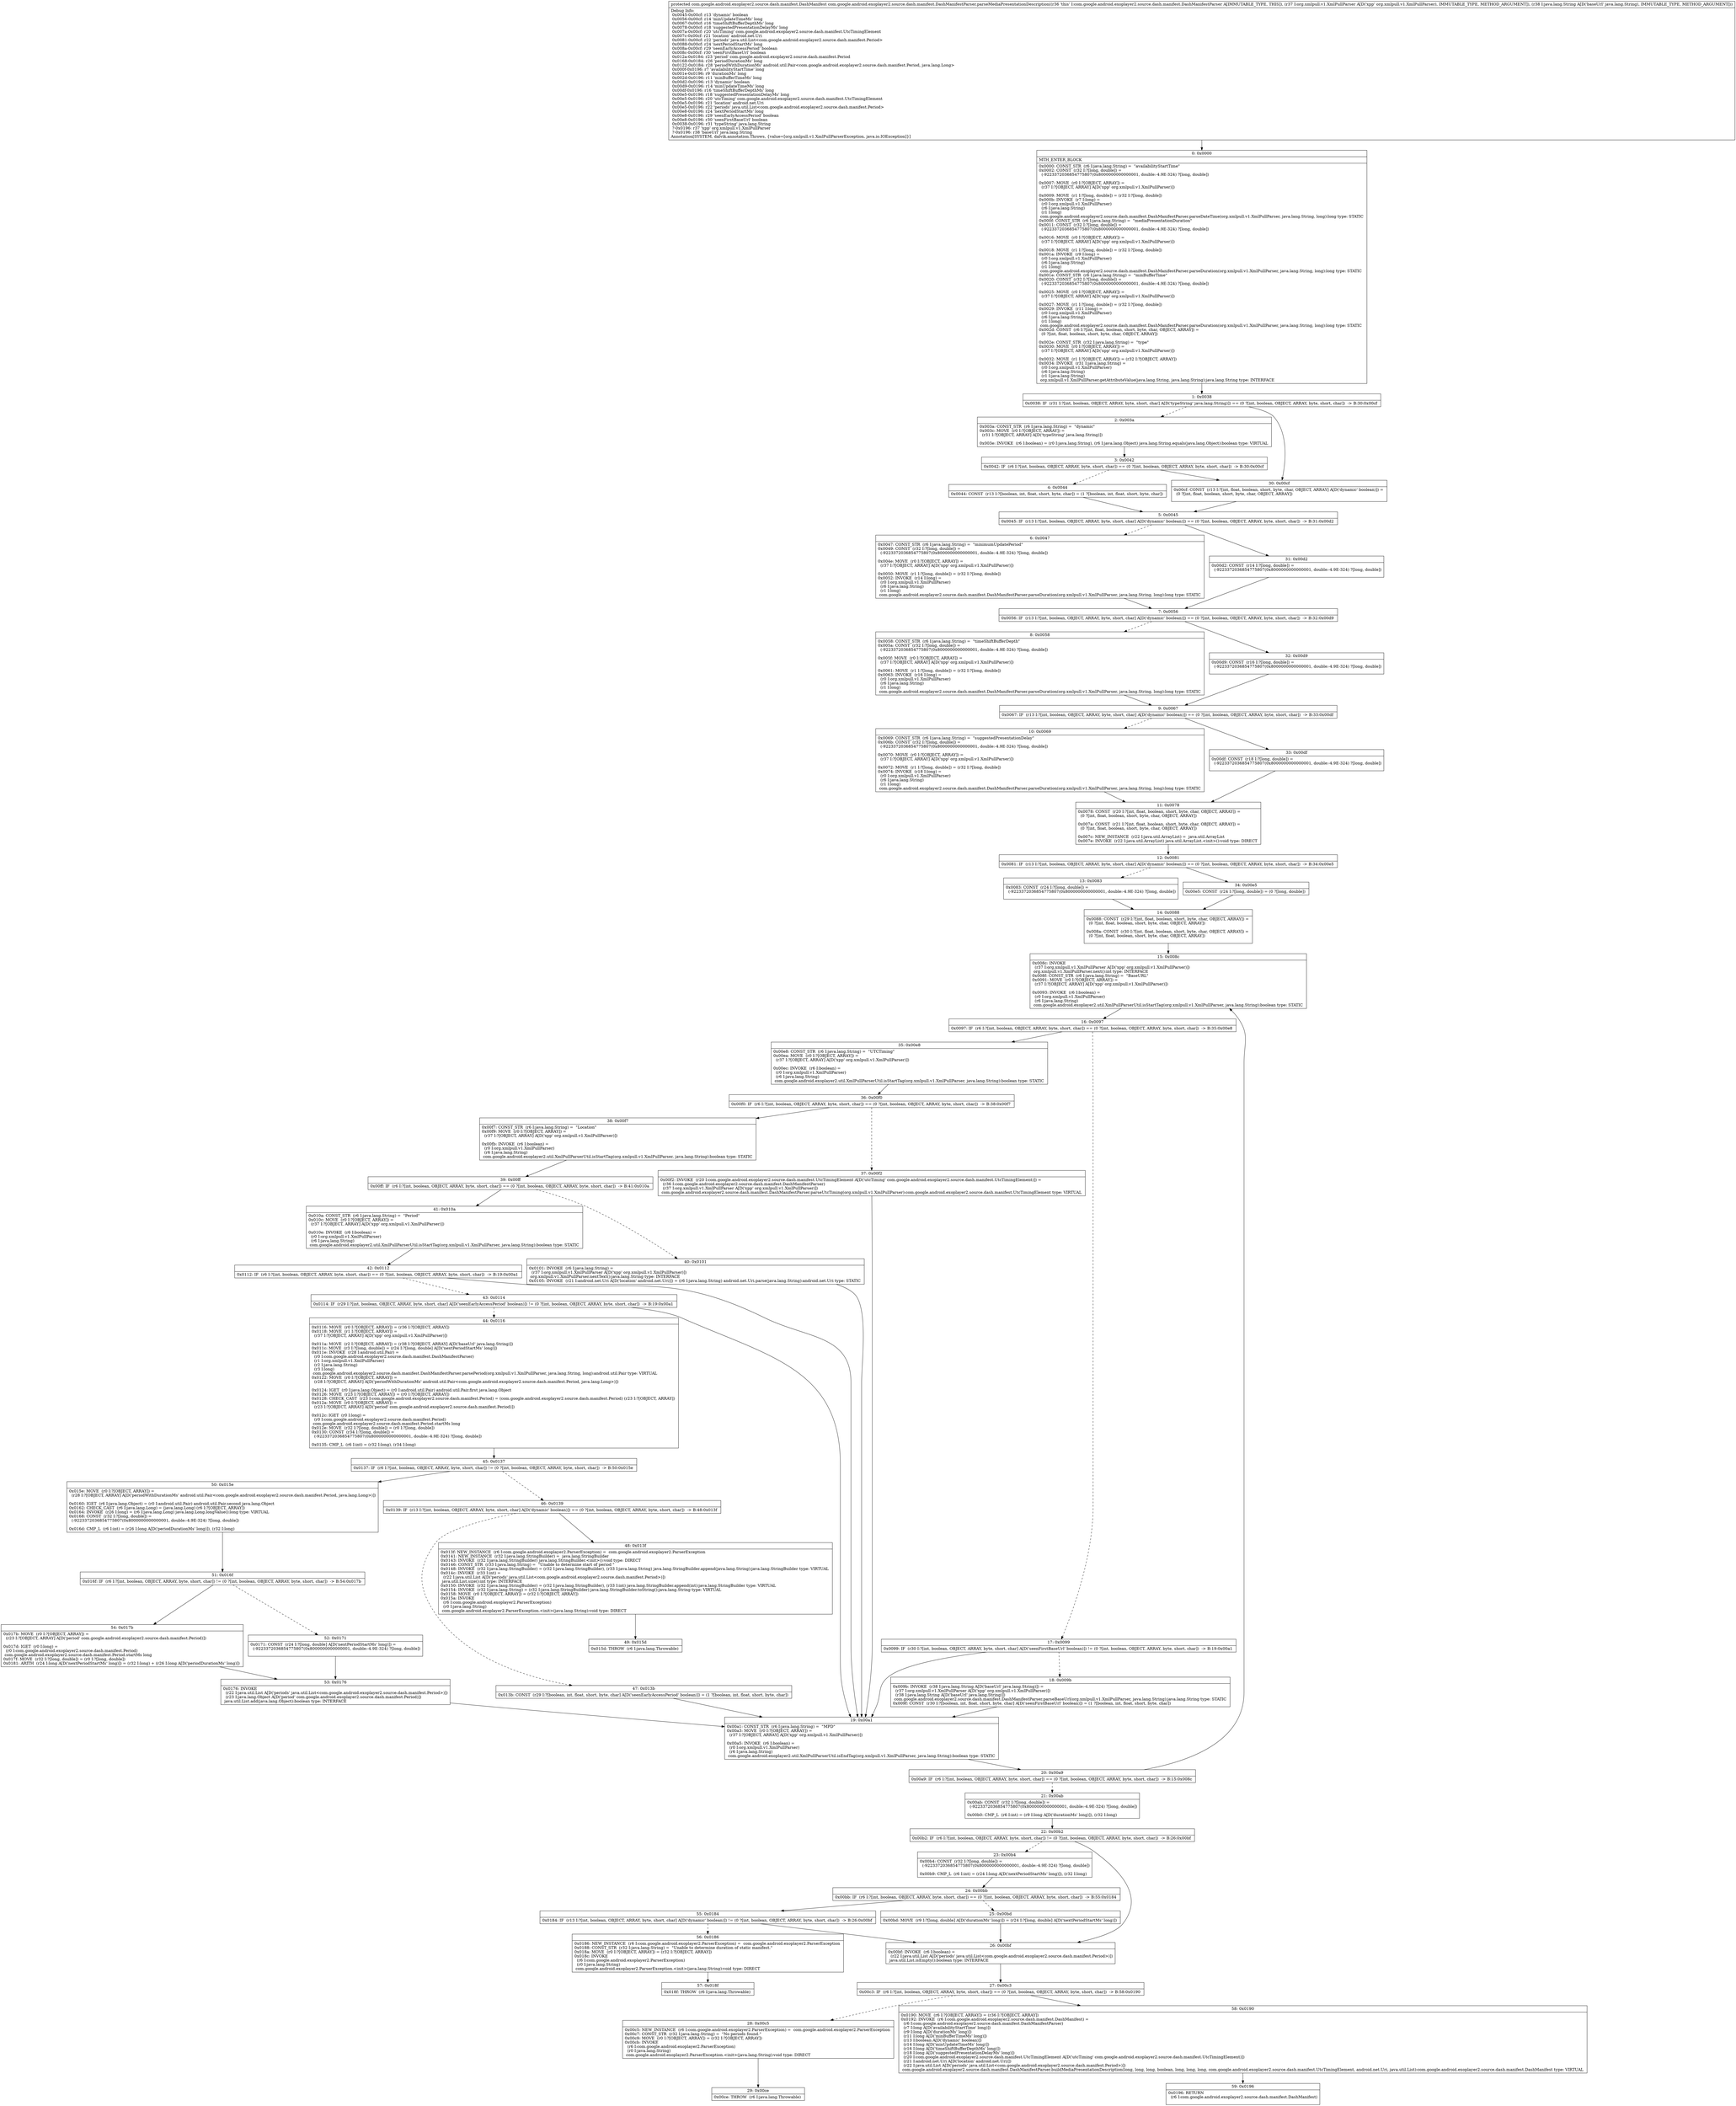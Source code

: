 digraph "CFG forcom.google.android.exoplayer2.source.dash.manifest.DashManifestParser.parseMediaPresentationDescription(Lorg\/xmlpull\/v1\/XmlPullParser;Ljava\/lang\/String;)Lcom\/google\/android\/exoplayer2\/source\/dash\/manifest\/DashManifest;" {
Node_0 [shape=record,label="{0\:\ 0x0000|MTH_ENTER_BLOCK\l|0x0000: CONST_STR  (r6 I:java.lang.String) =  \"availabilityStartTime\" \l0x0002: CONST  (r32 I:?[long, double]) = \l  (\-9223372036854775807(0x8000000000000001, double:\-4.9E\-324) ?[long, double])\l \l0x0007: MOVE  (r0 I:?[OBJECT, ARRAY]) = \l  (r37 I:?[OBJECT, ARRAY] A[D('xpp' org.xmlpull.v1.XmlPullParser)])\l \l0x0009: MOVE  (r1 I:?[long, double]) = (r32 I:?[long, double]) \l0x000b: INVOKE  (r7 I:long) = \l  (r0 I:org.xmlpull.v1.XmlPullParser)\l  (r6 I:java.lang.String)\l  (r1 I:long)\l com.google.android.exoplayer2.source.dash.manifest.DashManifestParser.parseDateTime(org.xmlpull.v1.XmlPullParser, java.lang.String, long):long type: STATIC \l0x000f: CONST_STR  (r6 I:java.lang.String) =  \"mediaPresentationDuration\" \l0x0011: CONST  (r32 I:?[long, double]) = \l  (\-9223372036854775807(0x8000000000000001, double:\-4.9E\-324) ?[long, double])\l \l0x0016: MOVE  (r0 I:?[OBJECT, ARRAY]) = \l  (r37 I:?[OBJECT, ARRAY] A[D('xpp' org.xmlpull.v1.XmlPullParser)])\l \l0x0018: MOVE  (r1 I:?[long, double]) = (r32 I:?[long, double]) \l0x001a: INVOKE  (r9 I:long) = \l  (r0 I:org.xmlpull.v1.XmlPullParser)\l  (r6 I:java.lang.String)\l  (r1 I:long)\l com.google.android.exoplayer2.source.dash.manifest.DashManifestParser.parseDuration(org.xmlpull.v1.XmlPullParser, java.lang.String, long):long type: STATIC \l0x001e: CONST_STR  (r6 I:java.lang.String) =  \"minBufferTime\" \l0x0020: CONST  (r32 I:?[long, double]) = \l  (\-9223372036854775807(0x8000000000000001, double:\-4.9E\-324) ?[long, double])\l \l0x0025: MOVE  (r0 I:?[OBJECT, ARRAY]) = \l  (r37 I:?[OBJECT, ARRAY] A[D('xpp' org.xmlpull.v1.XmlPullParser)])\l \l0x0027: MOVE  (r1 I:?[long, double]) = (r32 I:?[long, double]) \l0x0029: INVOKE  (r11 I:long) = \l  (r0 I:org.xmlpull.v1.XmlPullParser)\l  (r6 I:java.lang.String)\l  (r1 I:long)\l com.google.android.exoplayer2.source.dash.manifest.DashManifestParser.parseDuration(org.xmlpull.v1.XmlPullParser, java.lang.String, long):long type: STATIC \l0x002d: CONST  (r6 I:?[int, float, boolean, short, byte, char, OBJECT, ARRAY]) = \l  (0 ?[int, float, boolean, short, byte, char, OBJECT, ARRAY])\l \l0x002e: CONST_STR  (r32 I:java.lang.String) =  \"type\" \l0x0030: MOVE  (r0 I:?[OBJECT, ARRAY]) = \l  (r37 I:?[OBJECT, ARRAY] A[D('xpp' org.xmlpull.v1.XmlPullParser)])\l \l0x0032: MOVE  (r1 I:?[OBJECT, ARRAY]) = (r32 I:?[OBJECT, ARRAY]) \l0x0034: INVOKE  (r31 I:java.lang.String) = \l  (r0 I:org.xmlpull.v1.XmlPullParser)\l  (r6 I:java.lang.String)\l  (r1 I:java.lang.String)\l org.xmlpull.v1.XmlPullParser.getAttributeValue(java.lang.String, java.lang.String):java.lang.String type: INTERFACE \l}"];
Node_1 [shape=record,label="{1\:\ 0x0038|0x0038: IF  (r31 I:?[int, boolean, OBJECT, ARRAY, byte, short, char] A[D('typeString' java.lang.String)]) == (0 ?[int, boolean, OBJECT, ARRAY, byte, short, char])  \-\> B:30:0x00cf \l}"];
Node_2 [shape=record,label="{2\:\ 0x003a|0x003a: CONST_STR  (r6 I:java.lang.String) =  \"dynamic\" \l0x003c: MOVE  (r0 I:?[OBJECT, ARRAY]) = \l  (r31 I:?[OBJECT, ARRAY] A[D('typeString' java.lang.String)])\l \l0x003e: INVOKE  (r6 I:boolean) = (r0 I:java.lang.String), (r6 I:java.lang.Object) java.lang.String.equals(java.lang.Object):boolean type: VIRTUAL \l}"];
Node_3 [shape=record,label="{3\:\ 0x0042|0x0042: IF  (r6 I:?[int, boolean, OBJECT, ARRAY, byte, short, char]) == (0 ?[int, boolean, OBJECT, ARRAY, byte, short, char])  \-\> B:30:0x00cf \l}"];
Node_4 [shape=record,label="{4\:\ 0x0044|0x0044: CONST  (r13 I:?[boolean, int, float, short, byte, char]) = (1 ?[boolean, int, float, short, byte, char]) \l}"];
Node_5 [shape=record,label="{5\:\ 0x0045|0x0045: IF  (r13 I:?[int, boolean, OBJECT, ARRAY, byte, short, char] A[D('dynamic' boolean)]) == (0 ?[int, boolean, OBJECT, ARRAY, byte, short, char])  \-\> B:31:0x00d2 \l}"];
Node_6 [shape=record,label="{6\:\ 0x0047|0x0047: CONST_STR  (r6 I:java.lang.String) =  \"minimumUpdatePeriod\" \l0x0049: CONST  (r32 I:?[long, double]) = \l  (\-9223372036854775807(0x8000000000000001, double:\-4.9E\-324) ?[long, double])\l \l0x004e: MOVE  (r0 I:?[OBJECT, ARRAY]) = \l  (r37 I:?[OBJECT, ARRAY] A[D('xpp' org.xmlpull.v1.XmlPullParser)])\l \l0x0050: MOVE  (r1 I:?[long, double]) = (r32 I:?[long, double]) \l0x0052: INVOKE  (r14 I:long) = \l  (r0 I:org.xmlpull.v1.XmlPullParser)\l  (r6 I:java.lang.String)\l  (r1 I:long)\l com.google.android.exoplayer2.source.dash.manifest.DashManifestParser.parseDuration(org.xmlpull.v1.XmlPullParser, java.lang.String, long):long type: STATIC \l}"];
Node_7 [shape=record,label="{7\:\ 0x0056|0x0056: IF  (r13 I:?[int, boolean, OBJECT, ARRAY, byte, short, char] A[D('dynamic' boolean)]) == (0 ?[int, boolean, OBJECT, ARRAY, byte, short, char])  \-\> B:32:0x00d9 \l}"];
Node_8 [shape=record,label="{8\:\ 0x0058|0x0058: CONST_STR  (r6 I:java.lang.String) =  \"timeShiftBufferDepth\" \l0x005a: CONST  (r32 I:?[long, double]) = \l  (\-9223372036854775807(0x8000000000000001, double:\-4.9E\-324) ?[long, double])\l \l0x005f: MOVE  (r0 I:?[OBJECT, ARRAY]) = \l  (r37 I:?[OBJECT, ARRAY] A[D('xpp' org.xmlpull.v1.XmlPullParser)])\l \l0x0061: MOVE  (r1 I:?[long, double]) = (r32 I:?[long, double]) \l0x0063: INVOKE  (r16 I:long) = \l  (r0 I:org.xmlpull.v1.XmlPullParser)\l  (r6 I:java.lang.String)\l  (r1 I:long)\l com.google.android.exoplayer2.source.dash.manifest.DashManifestParser.parseDuration(org.xmlpull.v1.XmlPullParser, java.lang.String, long):long type: STATIC \l}"];
Node_9 [shape=record,label="{9\:\ 0x0067|0x0067: IF  (r13 I:?[int, boolean, OBJECT, ARRAY, byte, short, char] A[D('dynamic' boolean)]) == (0 ?[int, boolean, OBJECT, ARRAY, byte, short, char])  \-\> B:33:0x00df \l}"];
Node_10 [shape=record,label="{10\:\ 0x0069|0x0069: CONST_STR  (r6 I:java.lang.String) =  \"suggestedPresentationDelay\" \l0x006b: CONST  (r32 I:?[long, double]) = \l  (\-9223372036854775807(0x8000000000000001, double:\-4.9E\-324) ?[long, double])\l \l0x0070: MOVE  (r0 I:?[OBJECT, ARRAY]) = \l  (r37 I:?[OBJECT, ARRAY] A[D('xpp' org.xmlpull.v1.XmlPullParser)])\l \l0x0072: MOVE  (r1 I:?[long, double]) = (r32 I:?[long, double]) \l0x0074: INVOKE  (r18 I:long) = \l  (r0 I:org.xmlpull.v1.XmlPullParser)\l  (r6 I:java.lang.String)\l  (r1 I:long)\l com.google.android.exoplayer2.source.dash.manifest.DashManifestParser.parseDuration(org.xmlpull.v1.XmlPullParser, java.lang.String, long):long type: STATIC \l}"];
Node_11 [shape=record,label="{11\:\ 0x0078|0x0078: CONST  (r20 I:?[int, float, boolean, short, byte, char, OBJECT, ARRAY]) = \l  (0 ?[int, float, boolean, short, byte, char, OBJECT, ARRAY])\l \l0x007a: CONST  (r21 I:?[int, float, boolean, short, byte, char, OBJECT, ARRAY]) = \l  (0 ?[int, float, boolean, short, byte, char, OBJECT, ARRAY])\l \l0x007c: NEW_INSTANCE  (r22 I:java.util.ArrayList) =  java.util.ArrayList \l0x007e: INVOKE  (r22 I:java.util.ArrayList) java.util.ArrayList.\<init\>():void type: DIRECT \l}"];
Node_12 [shape=record,label="{12\:\ 0x0081|0x0081: IF  (r13 I:?[int, boolean, OBJECT, ARRAY, byte, short, char] A[D('dynamic' boolean)]) == (0 ?[int, boolean, OBJECT, ARRAY, byte, short, char])  \-\> B:34:0x00e5 \l}"];
Node_13 [shape=record,label="{13\:\ 0x0083|0x0083: CONST  (r24 I:?[long, double]) = \l  (\-9223372036854775807(0x8000000000000001, double:\-4.9E\-324) ?[long, double])\l \l}"];
Node_14 [shape=record,label="{14\:\ 0x0088|0x0088: CONST  (r29 I:?[int, float, boolean, short, byte, char, OBJECT, ARRAY]) = \l  (0 ?[int, float, boolean, short, byte, char, OBJECT, ARRAY])\l \l0x008a: CONST  (r30 I:?[int, float, boolean, short, byte, char, OBJECT, ARRAY]) = \l  (0 ?[int, float, boolean, short, byte, char, OBJECT, ARRAY])\l \l}"];
Node_15 [shape=record,label="{15\:\ 0x008c|0x008c: INVOKE  \l  (r37 I:org.xmlpull.v1.XmlPullParser A[D('xpp' org.xmlpull.v1.XmlPullParser)])\l org.xmlpull.v1.XmlPullParser.next():int type: INTERFACE \l0x008f: CONST_STR  (r6 I:java.lang.String) =  \"BaseURL\" \l0x0091: MOVE  (r0 I:?[OBJECT, ARRAY]) = \l  (r37 I:?[OBJECT, ARRAY] A[D('xpp' org.xmlpull.v1.XmlPullParser)])\l \l0x0093: INVOKE  (r6 I:boolean) = \l  (r0 I:org.xmlpull.v1.XmlPullParser)\l  (r6 I:java.lang.String)\l com.google.android.exoplayer2.util.XmlPullParserUtil.isStartTag(org.xmlpull.v1.XmlPullParser, java.lang.String):boolean type: STATIC \l}"];
Node_16 [shape=record,label="{16\:\ 0x0097|0x0097: IF  (r6 I:?[int, boolean, OBJECT, ARRAY, byte, short, char]) == (0 ?[int, boolean, OBJECT, ARRAY, byte, short, char])  \-\> B:35:0x00e8 \l}"];
Node_17 [shape=record,label="{17\:\ 0x0099|0x0099: IF  (r30 I:?[int, boolean, OBJECT, ARRAY, byte, short, char] A[D('seenFirstBaseUrl' boolean)]) != (0 ?[int, boolean, OBJECT, ARRAY, byte, short, char])  \-\> B:19:0x00a1 \l}"];
Node_18 [shape=record,label="{18\:\ 0x009b|0x009b: INVOKE  (r38 I:java.lang.String A[D('baseUrl' java.lang.String)]) = \l  (r37 I:org.xmlpull.v1.XmlPullParser A[D('xpp' org.xmlpull.v1.XmlPullParser)])\l  (r38 I:java.lang.String A[D('baseUrl' java.lang.String)])\l com.google.android.exoplayer2.source.dash.manifest.DashManifestParser.parseBaseUrl(org.xmlpull.v1.XmlPullParser, java.lang.String):java.lang.String type: STATIC \l0x009f: CONST  (r30 I:?[boolean, int, float, short, byte, char] A[D('seenFirstBaseUrl' boolean)]) = (1 ?[boolean, int, float, short, byte, char]) \l}"];
Node_19 [shape=record,label="{19\:\ 0x00a1|0x00a1: CONST_STR  (r6 I:java.lang.String) =  \"MPD\" \l0x00a3: MOVE  (r0 I:?[OBJECT, ARRAY]) = \l  (r37 I:?[OBJECT, ARRAY] A[D('xpp' org.xmlpull.v1.XmlPullParser)])\l \l0x00a5: INVOKE  (r6 I:boolean) = \l  (r0 I:org.xmlpull.v1.XmlPullParser)\l  (r6 I:java.lang.String)\l com.google.android.exoplayer2.util.XmlPullParserUtil.isEndTag(org.xmlpull.v1.XmlPullParser, java.lang.String):boolean type: STATIC \l}"];
Node_20 [shape=record,label="{20\:\ 0x00a9|0x00a9: IF  (r6 I:?[int, boolean, OBJECT, ARRAY, byte, short, char]) == (0 ?[int, boolean, OBJECT, ARRAY, byte, short, char])  \-\> B:15:0x008c \l}"];
Node_21 [shape=record,label="{21\:\ 0x00ab|0x00ab: CONST  (r32 I:?[long, double]) = \l  (\-9223372036854775807(0x8000000000000001, double:\-4.9E\-324) ?[long, double])\l \l0x00b0: CMP_L  (r6 I:int) = (r9 I:long A[D('durationMs' long)]), (r32 I:long) \l}"];
Node_22 [shape=record,label="{22\:\ 0x00b2|0x00b2: IF  (r6 I:?[int, boolean, OBJECT, ARRAY, byte, short, char]) != (0 ?[int, boolean, OBJECT, ARRAY, byte, short, char])  \-\> B:26:0x00bf \l}"];
Node_23 [shape=record,label="{23\:\ 0x00b4|0x00b4: CONST  (r32 I:?[long, double]) = \l  (\-9223372036854775807(0x8000000000000001, double:\-4.9E\-324) ?[long, double])\l \l0x00b9: CMP_L  (r6 I:int) = (r24 I:long A[D('nextPeriodStartMs' long)]), (r32 I:long) \l}"];
Node_24 [shape=record,label="{24\:\ 0x00bb|0x00bb: IF  (r6 I:?[int, boolean, OBJECT, ARRAY, byte, short, char]) == (0 ?[int, boolean, OBJECT, ARRAY, byte, short, char])  \-\> B:55:0x0184 \l}"];
Node_25 [shape=record,label="{25\:\ 0x00bd|0x00bd: MOVE  (r9 I:?[long, double] A[D('durationMs' long)]) = (r24 I:?[long, double] A[D('nextPeriodStartMs' long)]) \l}"];
Node_26 [shape=record,label="{26\:\ 0x00bf|0x00bf: INVOKE  (r6 I:boolean) = \l  (r22 I:java.util.List A[D('periods' java.util.List\<com.google.android.exoplayer2.source.dash.manifest.Period\>)])\l java.util.List.isEmpty():boolean type: INTERFACE \l}"];
Node_27 [shape=record,label="{27\:\ 0x00c3|0x00c3: IF  (r6 I:?[int, boolean, OBJECT, ARRAY, byte, short, char]) == (0 ?[int, boolean, OBJECT, ARRAY, byte, short, char])  \-\> B:58:0x0190 \l}"];
Node_28 [shape=record,label="{28\:\ 0x00c5|0x00c5: NEW_INSTANCE  (r6 I:com.google.android.exoplayer2.ParserException) =  com.google.android.exoplayer2.ParserException \l0x00c7: CONST_STR  (r32 I:java.lang.String) =  \"No periods found.\" \l0x00c9: MOVE  (r0 I:?[OBJECT, ARRAY]) = (r32 I:?[OBJECT, ARRAY]) \l0x00cb: INVOKE  \l  (r6 I:com.google.android.exoplayer2.ParserException)\l  (r0 I:java.lang.String)\l com.google.android.exoplayer2.ParserException.\<init\>(java.lang.String):void type: DIRECT \l}"];
Node_29 [shape=record,label="{29\:\ 0x00ce|0x00ce: THROW  (r6 I:java.lang.Throwable) \l}"];
Node_30 [shape=record,label="{30\:\ 0x00cf|0x00cf: CONST  (r13 I:?[int, float, boolean, short, byte, char, OBJECT, ARRAY] A[D('dynamic' boolean)]) = \l  (0 ?[int, float, boolean, short, byte, char, OBJECT, ARRAY])\l \l}"];
Node_31 [shape=record,label="{31\:\ 0x00d2|0x00d2: CONST  (r14 I:?[long, double]) = \l  (\-9223372036854775807(0x8000000000000001, double:\-4.9E\-324) ?[long, double])\l \l}"];
Node_32 [shape=record,label="{32\:\ 0x00d9|0x00d9: CONST  (r16 I:?[long, double]) = \l  (\-9223372036854775807(0x8000000000000001, double:\-4.9E\-324) ?[long, double])\l \l}"];
Node_33 [shape=record,label="{33\:\ 0x00df|0x00df: CONST  (r18 I:?[long, double]) = \l  (\-9223372036854775807(0x8000000000000001, double:\-4.9E\-324) ?[long, double])\l \l}"];
Node_34 [shape=record,label="{34\:\ 0x00e5|0x00e5: CONST  (r24 I:?[long, double]) = (0 ?[long, double]) \l}"];
Node_35 [shape=record,label="{35\:\ 0x00e8|0x00e8: CONST_STR  (r6 I:java.lang.String) =  \"UTCTiming\" \l0x00ea: MOVE  (r0 I:?[OBJECT, ARRAY]) = \l  (r37 I:?[OBJECT, ARRAY] A[D('xpp' org.xmlpull.v1.XmlPullParser)])\l \l0x00ec: INVOKE  (r6 I:boolean) = \l  (r0 I:org.xmlpull.v1.XmlPullParser)\l  (r6 I:java.lang.String)\l com.google.android.exoplayer2.util.XmlPullParserUtil.isStartTag(org.xmlpull.v1.XmlPullParser, java.lang.String):boolean type: STATIC \l}"];
Node_36 [shape=record,label="{36\:\ 0x00f0|0x00f0: IF  (r6 I:?[int, boolean, OBJECT, ARRAY, byte, short, char]) == (0 ?[int, boolean, OBJECT, ARRAY, byte, short, char])  \-\> B:38:0x00f7 \l}"];
Node_37 [shape=record,label="{37\:\ 0x00f2|0x00f2: INVOKE  (r20 I:com.google.android.exoplayer2.source.dash.manifest.UtcTimingElement A[D('utcTiming' com.google.android.exoplayer2.source.dash.manifest.UtcTimingElement)]) = \l  (r36 I:com.google.android.exoplayer2.source.dash.manifest.DashManifestParser)\l  (r37 I:org.xmlpull.v1.XmlPullParser A[D('xpp' org.xmlpull.v1.XmlPullParser)])\l com.google.android.exoplayer2.source.dash.manifest.DashManifestParser.parseUtcTiming(org.xmlpull.v1.XmlPullParser):com.google.android.exoplayer2.source.dash.manifest.UtcTimingElement type: VIRTUAL \l}"];
Node_38 [shape=record,label="{38\:\ 0x00f7|0x00f7: CONST_STR  (r6 I:java.lang.String) =  \"Location\" \l0x00f9: MOVE  (r0 I:?[OBJECT, ARRAY]) = \l  (r37 I:?[OBJECT, ARRAY] A[D('xpp' org.xmlpull.v1.XmlPullParser)])\l \l0x00fb: INVOKE  (r6 I:boolean) = \l  (r0 I:org.xmlpull.v1.XmlPullParser)\l  (r6 I:java.lang.String)\l com.google.android.exoplayer2.util.XmlPullParserUtil.isStartTag(org.xmlpull.v1.XmlPullParser, java.lang.String):boolean type: STATIC \l}"];
Node_39 [shape=record,label="{39\:\ 0x00ff|0x00ff: IF  (r6 I:?[int, boolean, OBJECT, ARRAY, byte, short, char]) == (0 ?[int, boolean, OBJECT, ARRAY, byte, short, char])  \-\> B:41:0x010a \l}"];
Node_40 [shape=record,label="{40\:\ 0x0101|0x0101: INVOKE  (r6 I:java.lang.String) = \l  (r37 I:org.xmlpull.v1.XmlPullParser A[D('xpp' org.xmlpull.v1.XmlPullParser)])\l org.xmlpull.v1.XmlPullParser.nextText():java.lang.String type: INTERFACE \l0x0105: INVOKE  (r21 I:android.net.Uri A[D('location' android.net.Uri)]) = (r6 I:java.lang.String) android.net.Uri.parse(java.lang.String):android.net.Uri type: STATIC \l}"];
Node_41 [shape=record,label="{41\:\ 0x010a|0x010a: CONST_STR  (r6 I:java.lang.String) =  \"Period\" \l0x010c: MOVE  (r0 I:?[OBJECT, ARRAY]) = \l  (r37 I:?[OBJECT, ARRAY] A[D('xpp' org.xmlpull.v1.XmlPullParser)])\l \l0x010e: INVOKE  (r6 I:boolean) = \l  (r0 I:org.xmlpull.v1.XmlPullParser)\l  (r6 I:java.lang.String)\l com.google.android.exoplayer2.util.XmlPullParserUtil.isStartTag(org.xmlpull.v1.XmlPullParser, java.lang.String):boolean type: STATIC \l}"];
Node_42 [shape=record,label="{42\:\ 0x0112|0x0112: IF  (r6 I:?[int, boolean, OBJECT, ARRAY, byte, short, char]) == (0 ?[int, boolean, OBJECT, ARRAY, byte, short, char])  \-\> B:19:0x00a1 \l}"];
Node_43 [shape=record,label="{43\:\ 0x0114|0x0114: IF  (r29 I:?[int, boolean, OBJECT, ARRAY, byte, short, char] A[D('seenEarlyAccessPeriod' boolean)]) != (0 ?[int, boolean, OBJECT, ARRAY, byte, short, char])  \-\> B:19:0x00a1 \l}"];
Node_44 [shape=record,label="{44\:\ 0x0116|0x0116: MOVE  (r0 I:?[OBJECT, ARRAY]) = (r36 I:?[OBJECT, ARRAY]) \l0x0118: MOVE  (r1 I:?[OBJECT, ARRAY]) = \l  (r37 I:?[OBJECT, ARRAY] A[D('xpp' org.xmlpull.v1.XmlPullParser)])\l \l0x011a: MOVE  (r2 I:?[OBJECT, ARRAY]) = (r38 I:?[OBJECT, ARRAY] A[D('baseUrl' java.lang.String)]) \l0x011c: MOVE  (r3 I:?[long, double]) = (r24 I:?[long, double] A[D('nextPeriodStartMs' long)]) \l0x011e: INVOKE  (r28 I:android.util.Pair) = \l  (r0 I:com.google.android.exoplayer2.source.dash.manifest.DashManifestParser)\l  (r1 I:org.xmlpull.v1.XmlPullParser)\l  (r2 I:java.lang.String)\l  (r3 I:long)\l com.google.android.exoplayer2.source.dash.manifest.DashManifestParser.parsePeriod(org.xmlpull.v1.XmlPullParser, java.lang.String, long):android.util.Pair type: VIRTUAL \l0x0122: MOVE  (r0 I:?[OBJECT, ARRAY]) = \l  (r28 I:?[OBJECT, ARRAY] A[D('periodWithDurationMs' android.util.Pair\<com.google.android.exoplayer2.source.dash.manifest.Period, java.lang.Long\>)])\l \l0x0124: IGET  (r0 I:java.lang.Object) = (r0 I:android.util.Pair) android.util.Pair.first java.lang.Object \l0x0126: MOVE  (r23 I:?[OBJECT, ARRAY]) = (r0 I:?[OBJECT, ARRAY]) \l0x0128: CHECK_CAST  (r23 I:com.google.android.exoplayer2.source.dash.manifest.Period) = (com.google.android.exoplayer2.source.dash.manifest.Period) (r23 I:?[OBJECT, ARRAY]) \l0x012a: MOVE  (r0 I:?[OBJECT, ARRAY]) = \l  (r23 I:?[OBJECT, ARRAY] A[D('period' com.google.android.exoplayer2.source.dash.manifest.Period)])\l \l0x012c: IGET  (r0 I:long) = \l  (r0 I:com.google.android.exoplayer2.source.dash.manifest.Period)\l com.google.android.exoplayer2.source.dash.manifest.Period.startMs long \l0x012e: MOVE  (r32 I:?[long, double]) = (r0 I:?[long, double]) \l0x0130: CONST  (r34 I:?[long, double]) = \l  (\-9223372036854775807(0x8000000000000001, double:\-4.9E\-324) ?[long, double])\l \l0x0135: CMP_L  (r6 I:int) = (r32 I:long), (r34 I:long) \l}"];
Node_45 [shape=record,label="{45\:\ 0x0137|0x0137: IF  (r6 I:?[int, boolean, OBJECT, ARRAY, byte, short, char]) != (0 ?[int, boolean, OBJECT, ARRAY, byte, short, char])  \-\> B:50:0x015e \l}"];
Node_46 [shape=record,label="{46\:\ 0x0139|0x0139: IF  (r13 I:?[int, boolean, OBJECT, ARRAY, byte, short, char] A[D('dynamic' boolean)]) == (0 ?[int, boolean, OBJECT, ARRAY, byte, short, char])  \-\> B:48:0x013f \l}"];
Node_47 [shape=record,label="{47\:\ 0x013b|0x013b: CONST  (r29 I:?[boolean, int, float, short, byte, char] A[D('seenEarlyAccessPeriod' boolean)]) = (1 ?[boolean, int, float, short, byte, char]) \l}"];
Node_48 [shape=record,label="{48\:\ 0x013f|0x013f: NEW_INSTANCE  (r6 I:com.google.android.exoplayer2.ParserException) =  com.google.android.exoplayer2.ParserException \l0x0141: NEW_INSTANCE  (r32 I:java.lang.StringBuilder) =  java.lang.StringBuilder \l0x0143: INVOKE  (r32 I:java.lang.StringBuilder) java.lang.StringBuilder.\<init\>():void type: DIRECT \l0x0146: CONST_STR  (r33 I:java.lang.String) =  \"Unable to determine start of period \" \l0x0148: INVOKE  (r32 I:java.lang.StringBuilder) = (r32 I:java.lang.StringBuilder), (r33 I:java.lang.String) java.lang.StringBuilder.append(java.lang.String):java.lang.StringBuilder type: VIRTUAL \l0x014c: INVOKE  (r33 I:int) = \l  (r22 I:java.util.List A[D('periods' java.util.List\<com.google.android.exoplayer2.source.dash.manifest.Period\>)])\l java.util.List.size():int type: INTERFACE \l0x0150: INVOKE  (r32 I:java.lang.StringBuilder) = (r32 I:java.lang.StringBuilder), (r33 I:int) java.lang.StringBuilder.append(int):java.lang.StringBuilder type: VIRTUAL \l0x0154: INVOKE  (r32 I:java.lang.String) = (r32 I:java.lang.StringBuilder) java.lang.StringBuilder.toString():java.lang.String type: VIRTUAL \l0x0158: MOVE  (r0 I:?[OBJECT, ARRAY]) = (r32 I:?[OBJECT, ARRAY]) \l0x015a: INVOKE  \l  (r6 I:com.google.android.exoplayer2.ParserException)\l  (r0 I:java.lang.String)\l com.google.android.exoplayer2.ParserException.\<init\>(java.lang.String):void type: DIRECT \l}"];
Node_49 [shape=record,label="{49\:\ 0x015d|0x015d: THROW  (r6 I:java.lang.Throwable) \l}"];
Node_50 [shape=record,label="{50\:\ 0x015e|0x015e: MOVE  (r0 I:?[OBJECT, ARRAY]) = \l  (r28 I:?[OBJECT, ARRAY] A[D('periodWithDurationMs' android.util.Pair\<com.google.android.exoplayer2.source.dash.manifest.Period, java.lang.Long\>)])\l \l0x0160: IGET  (r6 I:java.lang.Object) = (r0 I:android.util.Pair) android.util.Pair.second java.lang.Object \l0x0162: CHECK_CAST  (r6 I:java.lang.Long) = (java.lang.Long) (r6 I:?[OBJECT, ARRAY]) \l0x0164: INVOKE  (r26 I:long) = (r6 I:java.lang.Long) java.lang.Long.longValue():long type: VIRTUAL \l0x0168: CONST  (r32 I:?[long, double]) = \l  (\-9223372036854775807(0x8000000000000001, double:\-4.9E\-324) ?[long, double])\l \l0x016d: CMP_L  (r6 I:int) = (r26 I:long A[D('periodDurationMs' long)]), (r32 I:long) \l}"];
Node_51 [shape=record,label="{51\:\ 0x016f|0x016f: IF  (r6 I:?[int, boolean, OBJECT, ARRAY, byte, short, char]) != (0 ?[int, boolean, OBJECT, ARRAY, byte, short, char])  \-\> B:54:0x017b \l}"];
Node_52 [shape=record,label="{52\:\ 0x0171|0x0171: CONST  (r24 I:?[long, double] A[D('nextPeriodStartMs' long)]) = \l  (\-9223372036854775807(0x8000000000000001, double:\-4.9E\-324) ?[long, double])\l \l}"];
Node_53 [shape=record,label="{53\:\ 0x0176|0x0176: INVOKE  \l  (r22 I:java.util.List A[D('periods' java.util.List\<com.google.android.exoplayer2.source.dash.manifest.Period\>)])\l  (r23 I:java.lang.Object A[D('period' com.google.android.exoplayer2.source.dash.manifest.Period)])\l java.util.List.add(java.lang.Object):boolean type: INTERFACE \l}"];
Node_54 [shape=record,label="{54\:\ 0x017b|0x017b: MOVE  (r0 I:?[OBJECT, ARRAY]) = \l  (r23 I:?[OBJECT, ARRAY] A[D('period' com.google.android.exoplayer2.source.dash.manifest.Period)])\l \l0x017d: IGET  (r0 I:long) = \l  (r0 I:com.google.android.exoplayer2.source.dash.manifest.Period)\l com.google.android.exoplayer2.source.dash.manifest.Period.startMs long \l0x017f: MOVE  (r32 I:?[long, double]) = (r0 I:?[long, double]) \l0x0181: ARITH  (r24 I:long A[D('nextPeriodStartMs' long)]) = (r32 I:long) + (r26 I:long A[D('periodDurationMs' long)]) \l}"];
Node_55 [shape=record,label="{55\:\ 0x0184|0x0184: IF  (r13 I:?[int, boolean, OBJECT, ARRAY, byte, short, char] A[D('dynamic' boolean)]) != (0 ?[int, boolean, OBJECT, ARRAY, byte, short, char])  \-\> B:26:0x00bf \l}"];
Node_56 [shape=record,label="{56\:\ 0x0186|0x0186: NEW_INSTANCE  (r6 I:com.google.android.exoplayer2.ParserException) =  com.google.android.exoplayer2.ParserException \l0x0188: CONST_STR  (r32 I:java.lang.String) =  \"Unable to determine duration of static manifest.\" \l0x018a: MOVE  (r0 I:?[OBJECT, ARRAY]) = (r32 I:?[OBJECT, ARRAY]) \l0x018c: INVOKE  \l  (r6 I:com.google.android.exoplayer2.ParserException)\l  (r0 I:java.lang.String)\l com.google.android.exoplayer2.ParserException.\<init\>(java.lang.String):void type: DIRECT \l}"];
Node_57 [shape=record,label="{57\:\ 0x018f|0x018f: THROW  (r6 I:java.lang.Throwable) \l}"];
Node_58 [shape=record,label="{58\:\ 0x0190|0x0190: MOVE  (r6 I:?[OBJECT, ARRAY]) = (r36 I:?[OBJECT, ARRAY]) \l0x0192: INVOKE  (r6 I:com.google.android.exoplayer2.source.dash.manifest.DashManifest) = \l  (r6 I:com.google.android.exoplayer2.source.dash.manifest.DashManifestParser)\l  (r7 I:long A[D('availabilityStartTime' long)])\l  (r9 I:long A[D('durationMs' long)])\l  (r11 I:long A[D('minBufferTimeMs' long)])\l  (r13 I:boolean A[D('dynamic' boolean)])\l  (r14 I:long A[D('minUpdateTimeMs' long)])\l  (r16 I:long A[D('timeShiftBufferDepthMs' long)])\l  (r18 I:long A[D('suggestedPresentationDelayMs' long)])\l  (r20 I:com.google.android.exoplayer2.source.dash.manifest.UtcTimingElement A[D('utcTiming' com.google.android.exoplayer2.source.dash.manifest.UtcTimingElement)])\l  (r21 I:android.net.Uri A[D('location' android.net.Uri)])\l  (r22 I:java.util.List A[D('periods' java.util.List\<com.google.android.exoplayer2.source.dash.manifest.Period\>)])\l com.google.android.exoplayer2.source.dash.manifest.DashManifestParser.buildMediaPresentationDescription(long, long, long, boolean, long, long, long, com.google.android.exoplayer2.source.dash.manifest.UtcTimingElement, android.net.Uri, java.util.List):com.google.android.exoplayer2.source.dash.manifest.DashManifest type: VIRTUAL \l}"];
Node_59 [shape=record,label="{59\:\ 0x0196|0x0196: RETURN  \l  (r6 I:com.google.android.exoplayer2.source.dash.manifest.DashManifest)\l \l}"];
MethodNode[shape=record,label="{protected com.google.android.exoplayer2.source.dash.manifest.DashManifest com.google.android.exoplayer2.source.dash.manifest.DashManifestParser.parseMediaPresentationDescription((r36 'this' I:com.google.android.exoplayer2.source.dash.manifest.DashManifestParser A[IMMUTABLE_TYPE, THIS]), (r37 I:org.xmlpull.v1.XmlPullParser A[D('xpp' org.xmlpull.v1.XmlPullParser), IMMUTABLE_TYPE, METHOD_ARGUMENT]), (r38 I:java.lang.String A[D('baseUrl' java.lang.String), IMMUTABLE_TYPE, METHOD_ARGUMENT]))  | Debug Info:\l  0x0045\-0x00cf: r13 'dynamic' boolean\l  0x0056\-0x00cf: r14 'minUpdateTimeMs' long\l  0x0067\-0x00cf: r16 'timeShiftBufferDepthMs' long\l  0x0078\-0x00cf: r18 'suggestedPresentationDelayMs' long\l  0x007a\-0x00cf: r20 'utcTiming' com.google.android.exoplayer2.source.dash.manifest.UtcTimingElement\l  0x007c\-0x00cf: r21 'location' android.net.Uri\l  0x0081\-0x00cf: r22 'periods' java.util.List\<com.google.android.exoplayer2.source.dash.manifest.Period\>\l  0x0088\-0x00cf: r24 'nextPeriodStartMs' long\l  0x008a\-0x00cf: r29 'seenEarlyAccessPeriod' boolean\l  0x008c\-0x00cf: r30 'seenFirstBaseUrl' boolean\l  0x012a\-0x0184: r23 'period' com.google.android.exoplayer2.source.dash.manifest.Period\l  0x0168\-0x0184: r26 'periodDurationMs' long\l  0x0122\-0x0184: r28 'periodWithDurationMs' android.util.Pair\<com.google.android.exoplayer2.source.dash.manifest.Period, java.lang.Long\>\l  0x000f\-0x0196: r7 'availabilityStartTime' long\l  0x001e\-0x0196: r9 'durationMs' long\l  0x002d\-0x0196: r11 'minBufferTimeMs' long\l  0x00d2\-0x0196: r13 'dynamic' boolean\l  0x00d9\-0x0196: r14 'minUpdateTimeMs' long\l  0x00df\-0x0196: r16 'timeShiftBufferDepthMs' long\l  0x00e5\-0x0196: r18 'suggestedPresentationDelayMs' long\l  0x00e5\-0x0196: r20 'utcTiming' com.google.android.exoplayer2.source.dash.manifest.UtcTimingElement\l  0x00e5\-0x0196: r21 'location' android.net.Uri\l  0x00e5\-0x0196: r22 'periods' java.util.List\<com.google.android.exoplayer2.source.dash.manifest.Period\>\l  0x00e8\-0x0196: r24 'nextPeriodStartMs' long\l  0x00e8\-0x0196: r29 'seenEarlyAccessPeriod' boolean\l  0x00e8\-0x0196: r30 'seenFirstBaseUrl' boolean\l  0x0038\-0x0196: r31 'typeString' java.lang.String\l  ?\-0x0196: r37 'xpp' org.xmlpull.v1.XmlPullParser\l  ?\-0x0196: r38 'baseUrl' java.lang.String\lAnnotation[SYSTEM, dalvik.annotation.Throws, \{value=[org.xmlpull.v1.XmlPullParserException, java.io.IOException]\}]\l}"];
MethodNode -> Node_0;
Node_0 -> Node_1;
Node_1 -> Node_2[style=dashed];
Node_1 -> Node_30;
Node_2 -> Node_3;
Node_3 -> Node_4[style=dashed];
Node_3 -> Node_30;
Node_4 -> Node_5;
Node_5 -> Node_6[style=dashed];
Node_5 -> Node_31;
Node_6 -> Node_7;
Node_7 -> Node_8[style=dashed];
Node_7 -> Node_32;
Node_8 -> Node_9;
Node_9 -> Node_10[style=dashed];
Node_9 -> Node_33;
Node_10 -> Node_11;
Node_11 -> Node_12;
Node_12 -> Node_13[style=dashed];
Node_12 -> Node_34;
Node_13 -> Node_14;
Node_14 -> Node_15;
Node_15 -> Node_16;
Node_16 -> Node_17[style=dashed];
Node_16 -> Node_35;
Node_17 -> Node_18[style=dashed];
Node_17 -> Node_19;
Node_18 -> Node_19;
Node_19 -> Node_20;
Node_20 -> Node_15;
Node_20 -> Node_21[style=dashed];
Node_21 -> Node_22;
Node_22 -> Node_23[style=dashed];
Node_22 -> Node_26;
Node_23 -> Node_24;
Node_24 -> Node_25[style=dashed];
Node_24 -> Node_55;
Node_25 -> Node_26;
Node_26 -> Node_27;
Node_27 -> Node_28[style=dashed];
Node_27 -> Node_58;
Node_28 -> Node_29;
Node_30 -> Node_5;
Node_31 -> Node_7;
Node_32 -> Node_9;
Node_33 -> Node_11;
Node_34 -> Node_14;
Node_35 -> Node_36;
Node_36 -> Node_37[style=dashed];
Node_36 -> Node_38;
Node_37 -> Node_19;
Node_38 -> Node_39;
Node_39 -> Node_40[style=dashed];
Node_39 -> Node_41;
Node_40 -> Node_19;
Node_41 -> Node_42;
Node_42 -> Node_19;
Node_42 -> Node_43[style=dashed];
Node_43 -> Node_19;
Node_43 -> Node_44[style=dashed];
Node_44 -> Node_45;
Node_45 -> Node_46[style=dashed];
Node_45 -> Node_50;
Node_46 -> Node_47[style=dashed];
Node_46 -> Node_48;
Node_47 -> Node_19;
Node_48 -> Node_49;
Node_50 -> Node_51;
Node_51 -> Node_52[style=dashed];
Node_51 -> Node_54;
Node_52 -> Node_53;
Node_53 -> Node_19;
Node_54 -> Node_53;
Node_55 -> Node_26;
Node_55 -> Node_56[style=dashed];
Node_56 -> Node_57;
Node_58 -> Node_59;
}

